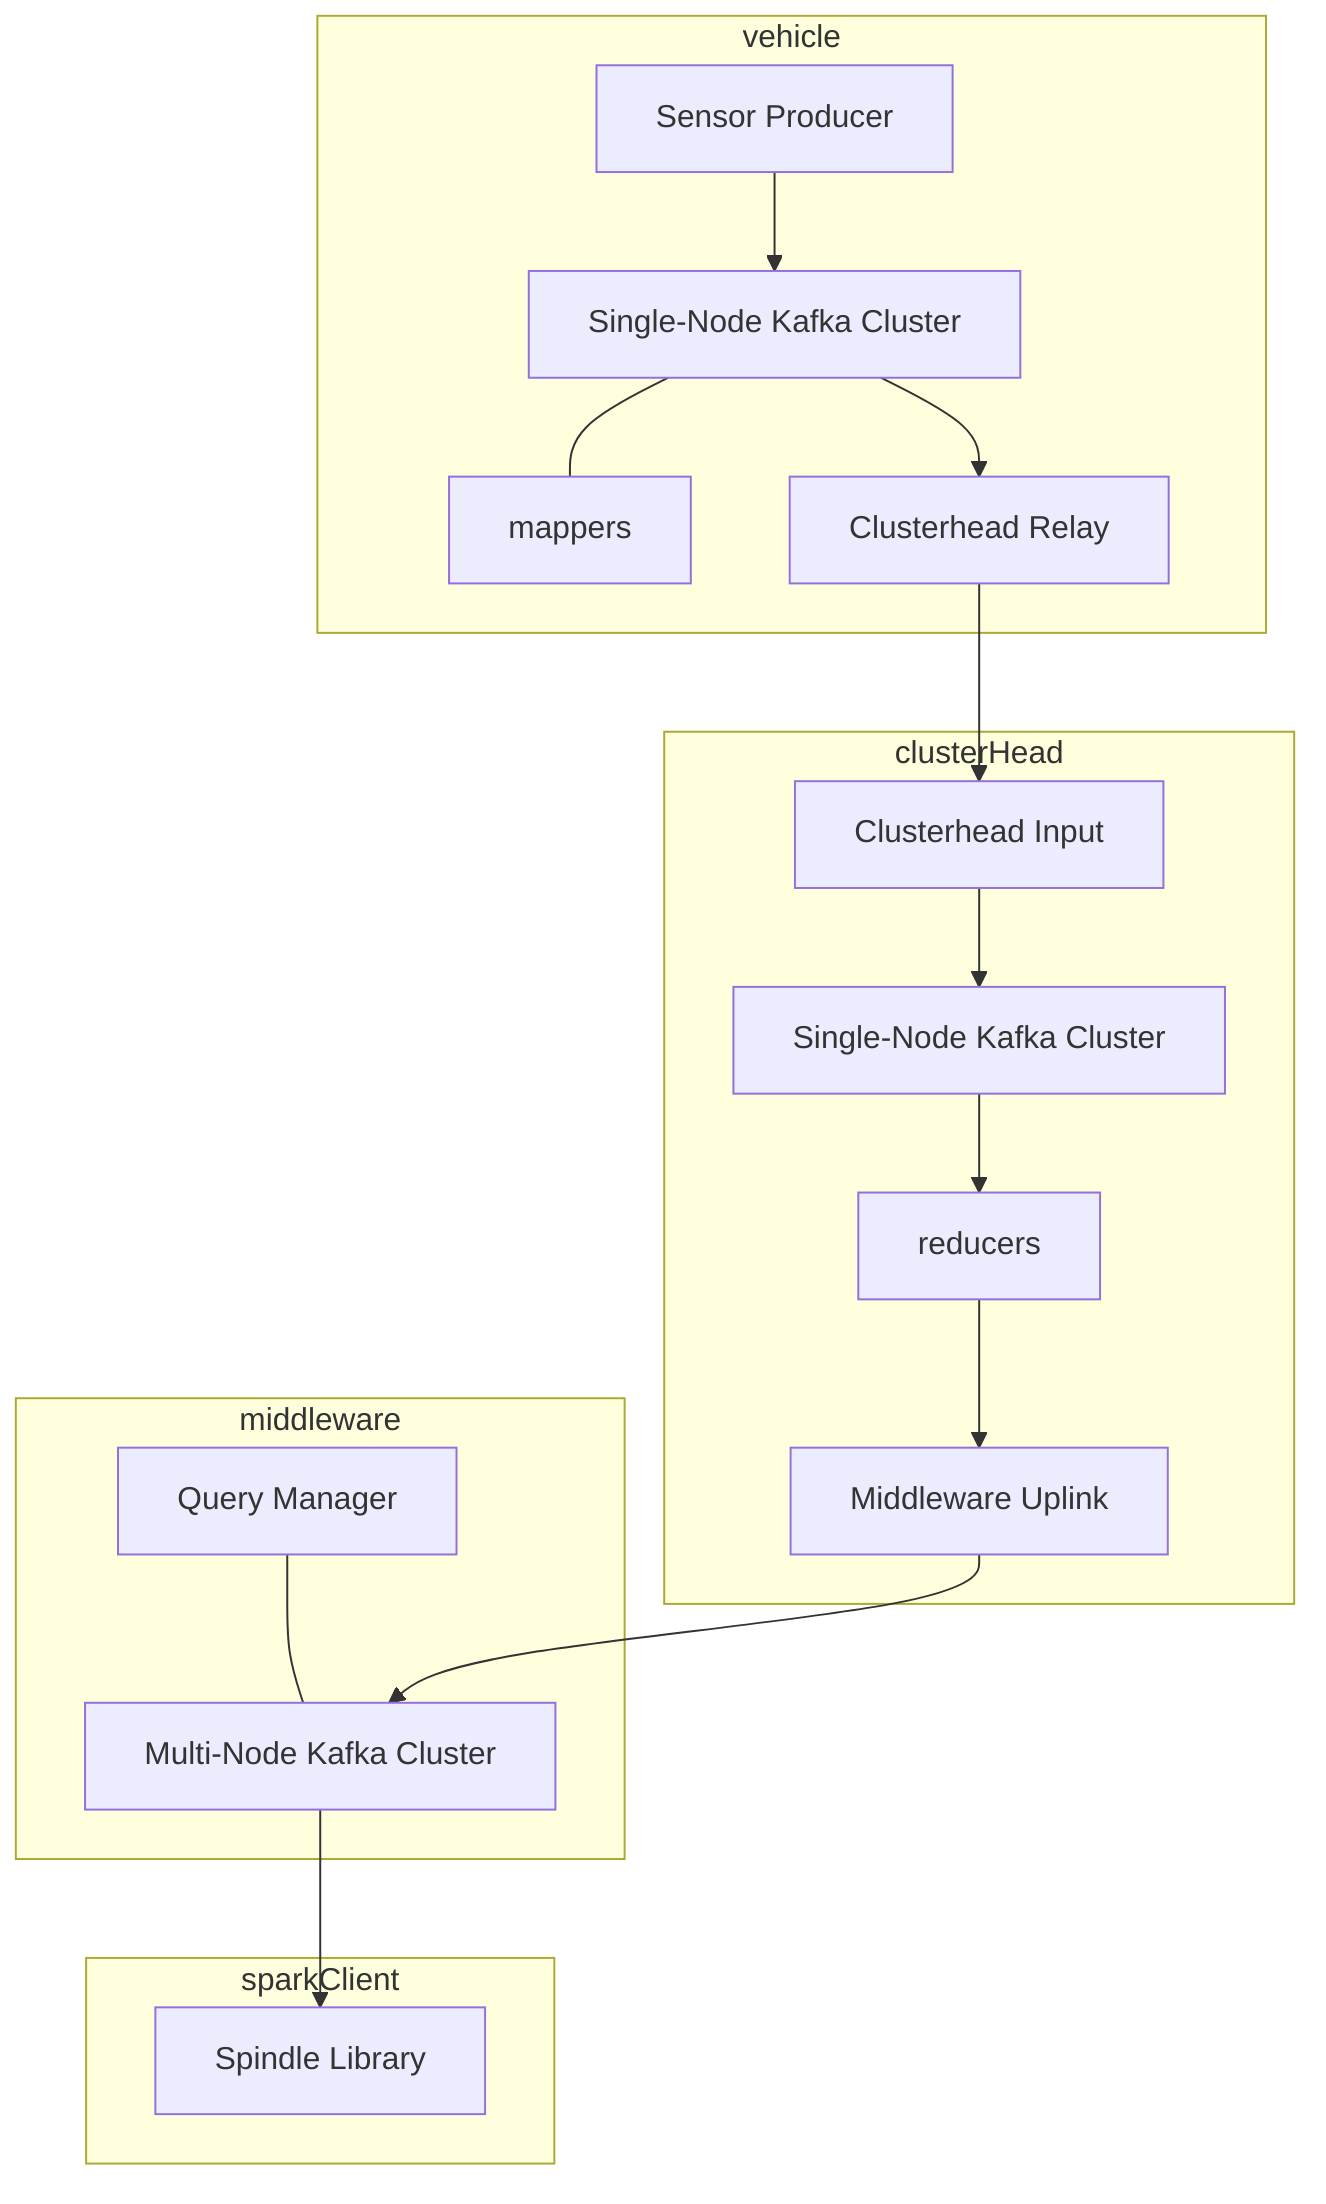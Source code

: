 graph TB
  subgraph middleware
    qm[Query Manager]--- mk[Multi-Node Kafka Cluster]
  end
  subgraph sparkClient
    mk-->sl[Spindle Library]
  end
  subgraph clusterHead
    mu[Middleware Uplink] --> mk
    ci[Clusterhead Input] --> ck[Single-Node Kafka Cluster]
    reducers --> mu
    ck-->reducers
  end
  subgraph vehicle
    sp[Sensor Producer]-->vk[Single-Node Kafka Cluster]
    vk --- mappers
    vk --> cr[Clusterhead Relay]
    cr --> ci
  end